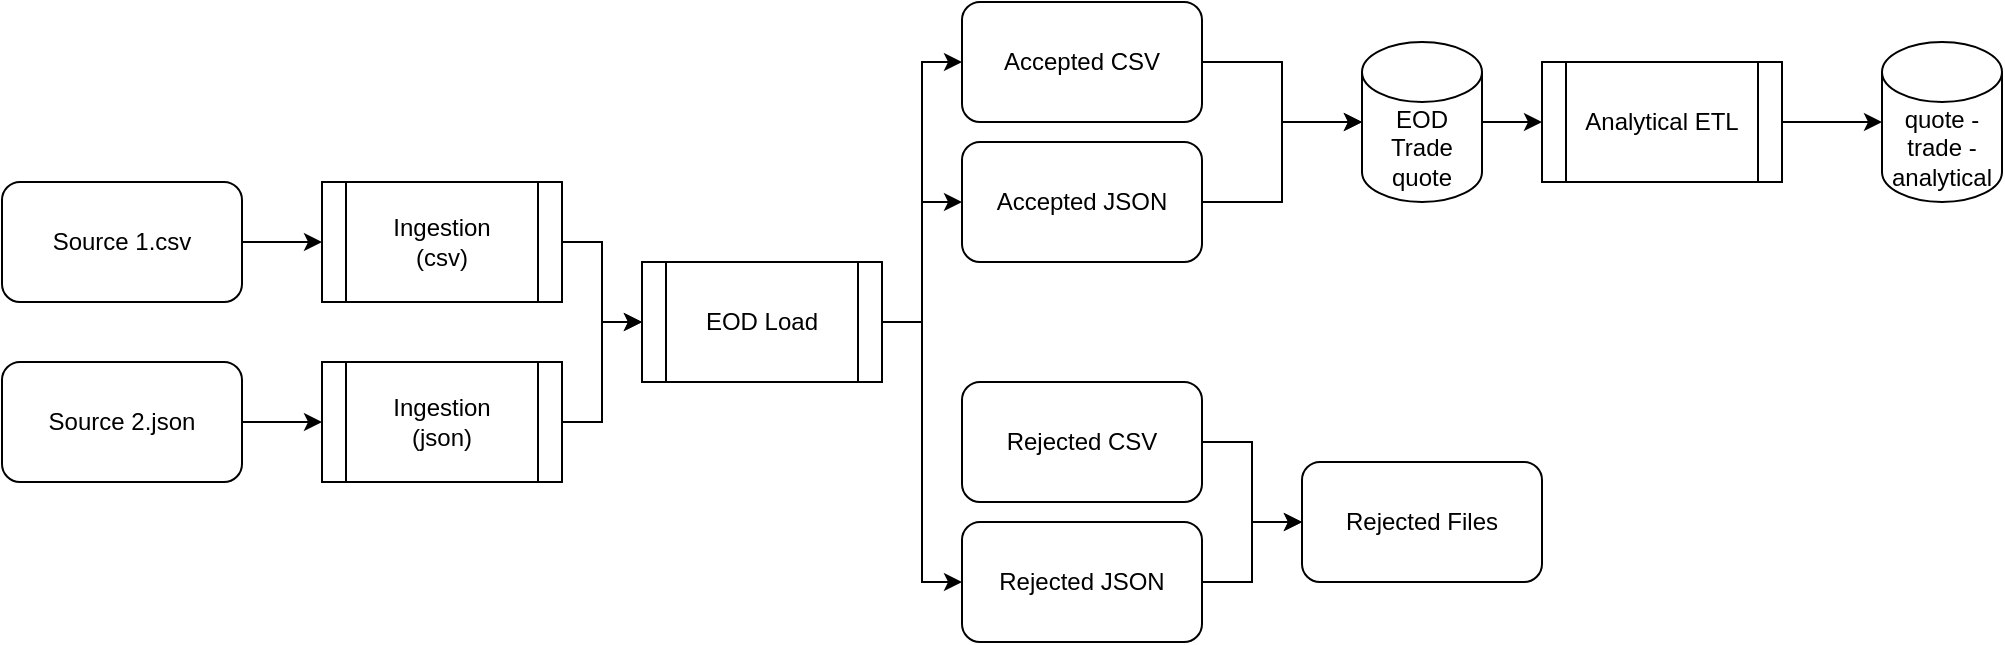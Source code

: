 <mxfile version="14.1.1" type="device"><diagram id="NrenUwP0jTMQorhyJB9B" name="Page-1"><mxGraphModel dx="1666" dy="891" grid="1" gridSize="10" guides="1" tooltips="1" connect="1" arrows="1" fold="1" page="1" pageScale="1" pageWidth="850" pageHeight="1100" math="0" shadow="0"><root><mxCell id="0"/><mxCell id="1" parent="0"/><mxCell id="VxbMHQ6i881xDDHXtAmF-27" value="" style="edgeStyle=orthogonalEdgeStyle;rounded=0;orthogonalLoop=1;jettySize=auto;html=1;" edge="1" parent="1" source="VxbMHQ6i881xDDHXtAmF-1" target="VxbMHQ6i881xDDHXtAmF-13"><mxGeometry relative="1" as="geometry"/></mxCell><mxCell id="VxbMHQ6i881xDDHXtAmF-1" value="Analytical ETL" style="shape=process;whiteSpace=wrap;html=1;backgroundOutline=1;" vertex="1" parent="1"><mxGeometry x="810" y="220" width="120" height="60" as="geometry"/></mxCell><mxCell id="VxbMHQ6i881xDDHXtAmF-24" value="" style="edgeStyle=orthogonalEdgeStyle;rounded=0;orthogonalLoop=1;jettySize=auto;html=1;" edge="1" parent="1" source="VxbMHQ6i881xDDHXtAmF-2" target="VxbMHQ6i881xDDHXtAmF-1"><mxGeometry relative="1" as="geometry"/></mxCell><mxCell id="VxbMHQ6i881xDDHXtAmF-2" value="EOD Trade quote" style="shape=cylinder3;whiteSpace=wrap;html=1;boundedLbl=1;backgroundOutline=1;size=15;" vertex="1" parent="1"><mxGeometry x="720" y="210" width="60" height="80" as="geometry"/></mxCell><mxCell id="VxbMHQ6i881xDDHXtAmF-3" value="Rejected Files" style="rounded=1;whiteSpace=wrap;html=1;" vertex="1" parent="1"><mxGeometry x="690" y="420" width="120" height="60" as="geometry"/></mxCell><mxCell id="VxbMHQ6i881xDDHXtAmF-18" value="" style="edgeStyle=orthogonalEdgeStyle;rounded=0;orthogonalLoop=1;jettySize=auto;html=1;" edge="1" parent="1" source="VxbMHQ6i881xDDHXtAmF-4" target="VxbMHQ6i881xDDHXtAmF-11"><mxGeometry relative="1" as="geometry"/></mxCell><mxCell id="VxbMHQ6i881xDDHXtAmF-19" value="" style="edgeStyle=orthogonalEdgeStyle;rounded=0;orthogonalLoop=1;jettySize=auto;html=1;entryX=0;entryY=0.5;entryDx=0;entryDy=0;" edge="1" parent="1" source="VxbMHQ6i881xDDHXtAmF-4" target="VxbMHQ6i881xDDHXtAmF-9"><mxGeometry relative="1" as="geometry"/></mxCell><mxCell id="VxbMHQ6i881xDDHXtAmF-20" value="" style="edgeStyle=orthogonalEdgeStyle;rounded=0;orthogonalLoop=1;jettySize=auto;html=1;entryX=0;entryY=0.5;entryDx=0;entryDy=0;" edge="1" parent="1" source="VxbMHQ6i881xDDHXtAmF-4" target="VxbMHQ6i881xDDHXtAmF-12"><mxGeometry relative="1" as="geometry"/></mxCell><mxCell id="VxbMHQ6i881xDDHXtAmF-4" value="EOD Load" style="shape=process;whiteSpace=wrap;html=1;backgroundOutline=1;" vertex="1" parent="1"><mxGeometry x="360" y="320" width="120" height="60" as="geometry"/></mxCell><mxCell id="VxbMHQ6i881xDDHXtAmF-16" value="" style="edgeStyle=orthogonalEdgeStyle;rounded=0;orthogonalLoop=1;jettySize=auto;html=1;" edge="1" parent="1" source="VxbMHQ6i881xDDHXtAmF-5" target="VxbMHQ6i881xDDHXtAmF-4"><mxGeometry relative="1" as="geometry"/></mxCell><mxCell id="VxbMHQ6i881xDDHXtAmF-5" value="Ingestion&lt;br&gt;(csv)" style="shape=process;whiteSpace=wrap;html=1;backgroundOutline=1;" vertex="1" parent="1"><mxGeometry x="200" y="280" width="120" height="60" as="geometry"/></mxCell><mxCell id="VxbMHQ6i881xDDHXtAmF-17" value="" style="edgeStyle=orthogonalEdgeStyle;rounded=0;orthogonalLoop=1;jettySize=auto;html=1;" edge="1" parent="1" source="VxbMHQ6i881xDDHXtAmF-6" target="VxbMHQ6i881xDDHXtAmF-4"><mxGeometry relative="1" as="geometry"/></mxCell><mxCell id="VxbMHQ6i881xDDHXtAmF-6" value="Ingestion&lt;br&gt;(json)" style="shape=process;whiteSpace=wrap;html=1;backgroundOutline=1;" vertex="1" parent="1"><mxGeometry x="200" y="370" width="120" height="60" as="geometry"/></mxCell><mxCell id="VxbMHQ6i881xDDHXtAmF-14" value="" style="edgeStyle=orthogonalEdgeStyle;rounded=0;orthogonalLoop=1;jettySize=auto;html=1;" edge="1" parent="1" source="VxbMHQ6i881xDDHXtAmF-7" target="VxbMHQ6i881xDDHXtAmF-5"><mxGeometry relative="1" as="geometry"/></mxCell><mxCell id="VxbMHQ6i881xDDHXtAmF-7" value="Source 1.csv" style="rounded=1;whiteSpace=wrap;html=1;" vertex="1" parent="1"><mxGeometry x="40" y="280" width="120" height="60" as="geometry"/></mxCell><mxCell id="VxbMHQ6i881xDDHXtAmF-15" value="" style="edgeStyle=orthogonalEdgeStyle;rounded=0;orthogonalLoop=1;jettySize=auto;html=1;" edge="1" parent="1" source="VxbMHQ6i881xDDHXtAmF-8" target="VxbMHQ6i881xDDHXtAmF-6"><mxGeometry relative="1" as="geometry"/></mxCell><mxCell id="VxbMHQ6i881xDDHXtAmF-8" value="Source 2.json" style="rounded=1;whiteSpace=wrap;html=1;" vertex="1" parent="1"><mxGeometry x="40" y="370" width="120" height="60" as="geometry"/></mxCell><mxCell id="VxbMHQ6i881xDDHXtAmF-21" value="" style="edgeStyle=orthogonalEdgeStyle;rounded=0;orthogonalLoop=1;jettySize=auto;html=1;" edge="1" parent="1" source="VxbMHQ6i881xDDHXtAmF-9" target="VxbMHQ6i881xDDHXtAmF-2"><mxGeometry relative="1" as="geometry"/></mxCell><mxCell id="VxbMHQ6i881xDDHXtAmF-9" value="Accepted CSV" style="rounded=1;whiteSpace=wrap;html=1;" vertex="1" parent="1"><mxGeometry x="520" y="190" width="120" height="60" as="geometry"/></mxCell><mxCell id="VxbMHQ6i881xDDHXtAmF-25" value="" style="edgeStyle=orthogonalEdgeStyle;rounded=0;orthogonalLoop=1;jettySize=auto;html=1;" edge="1" parent="1" source="VxbMHQ6i881xDDHXtAmF-10" target="VxbMHQ6i881xDDHXtAmF-3"><mxGeometry relative="1" as="geometry"/></mxCell><mxCell id="VxbMHQ6i881xDDHXtAmF-10" value="Rejected CSV" style="rounded=1;whiteSpace=wrap;html=1;" vertex="1" parent="1"><mxGeometry x="520" y="380" width="120" height="60" as="geometry"/></mxCell><mxCell id="VxbMHQ6i881xDDHXtAmF-22" value="" style="edgeStyle=orthogonalEdgeStyle;rounded=0;orthogonalLoop=1;jettySize=auto;html=1;" edge="1" parent="1" source="VxbMHQ6i881xDDHXtAmF-11" target="VxbMHQ6i881xDDHXtAmF-2"><mxGeometry relative="1" as="geometry"/></mxCell><mxCell id="VxbMHQ6i881xDDHXtAmF-11" value="Accepted JSON" style="rounded=1;whiteSpace=wrap;html=1;" vertex="1" parent="1"><mxGeometry x="520" y="260" width="120" height="60" as="geometry"/></mxCell><mxCell id="VxbMHQ6i881xDDHXtAmF-26" value="" style="edgeStyle=orthogonalEdgeStyle;rounded=0;orthogonalLoop=1;jettySize=auto;html=1;" edge="1" parent="1" source="VxbMHQ6i881xDDHXtAmF-12" target="VxbMHQ6i881xDDHXtAmF-3"><mxGeometry relative="1" as="geometry"/></mxCell><mxCell id="VxbMHQ6i881xDDHXtAmF-12" value="Rejected JSON" style="rounded=1;whiteSpace=wrap;html=1;" vertex="1" parent="1"><mxGeometry x="520" y="450" width="120" height="60" as="geometry"/></mxCell><mxCell id="VxbMHQ6i881xDDHXtAmF-13" value="quote - trade - analytical" style="shape=cylinder3;whiteSpace=wrap;html=1;boundedLbl=1;backgroundOutline=1;size=15;" vertex="1" parent="1"><mxGeometry x="980" y="210" width="60" height="80" as="geometry"/></mxCell></root></mxGraphModel></diagram></mxfile>